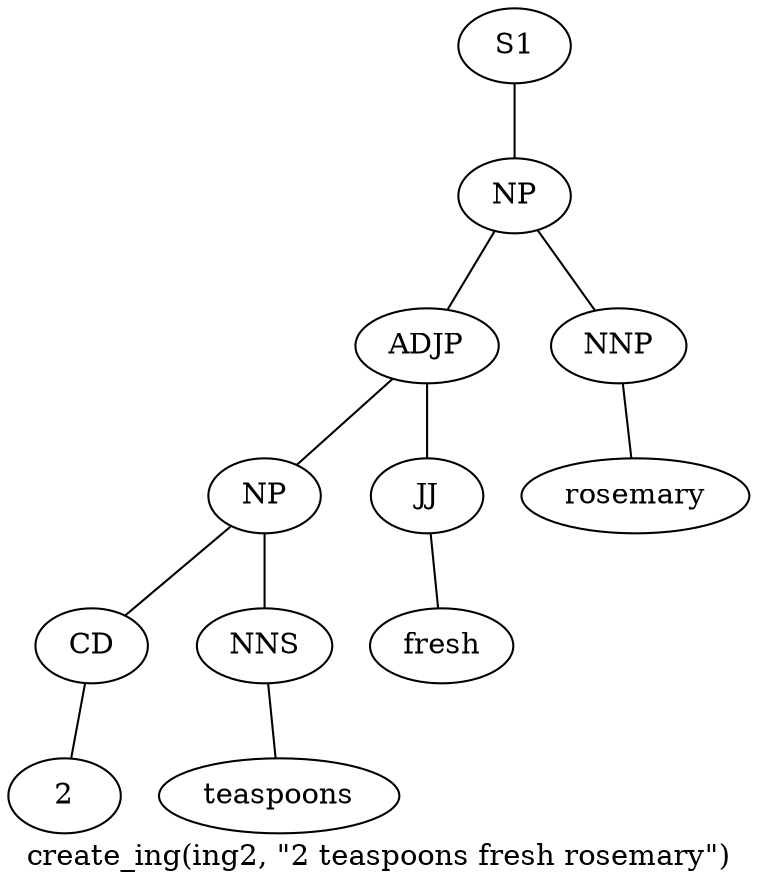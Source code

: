 graph SyntaxGraph {
	label = "create_ing(ing2, \"2 teaspoons fresh rosemary\")";
	Node0 [label="S1"];
	Node1 [label="NP"];
	Node2 [label="ADJP"];
	Node3 [label="NP"];
	Node4 [label="CD"];
	Node5 [label="2"];
	Node6 [label="NNS"];
	Node7 [label="teaspoons"];
	Node8 [label="JJ"];
	Node9 [label="fresh"];
	Node10 [label="NNP"];
	Node11 [label="rosemary"];

	Node0 -- Node1;
	Node1 -- Node2;
	Node1 -- Node10;
	Node2 -- Node3;
	Node2 -- Node8;
	Node3 -- Node4;
	Node3 -- Node6;
	Node4 -- Node5;
	Node6 -- Node7;
	Node8 -- Node9;
	Node10 -- Node11;
}